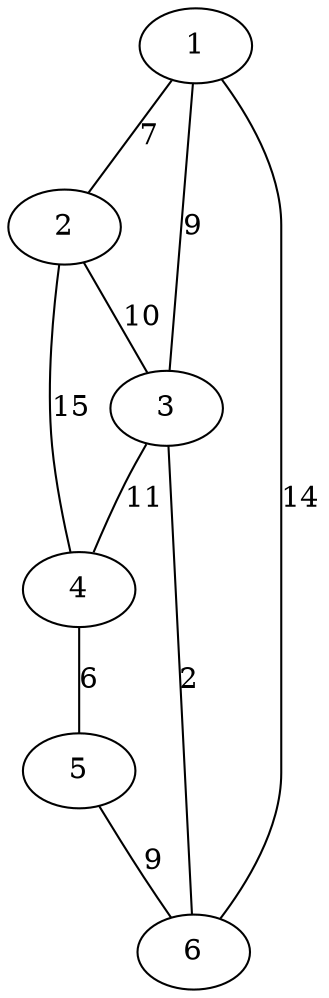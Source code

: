 graph {
	1 -- 2 [label = 7];
	1 -- 3 [label = 9];
	1 -- 6 [label = 14];
	2 -- 4 [label = 15];
	2 -- 3 [label = 10];
	3 -- 4 [label = 11];
	3 -- 6 [label = 2];
	4 -- 5 [label = 6];
	5 -- 6 [label = 9];
}
